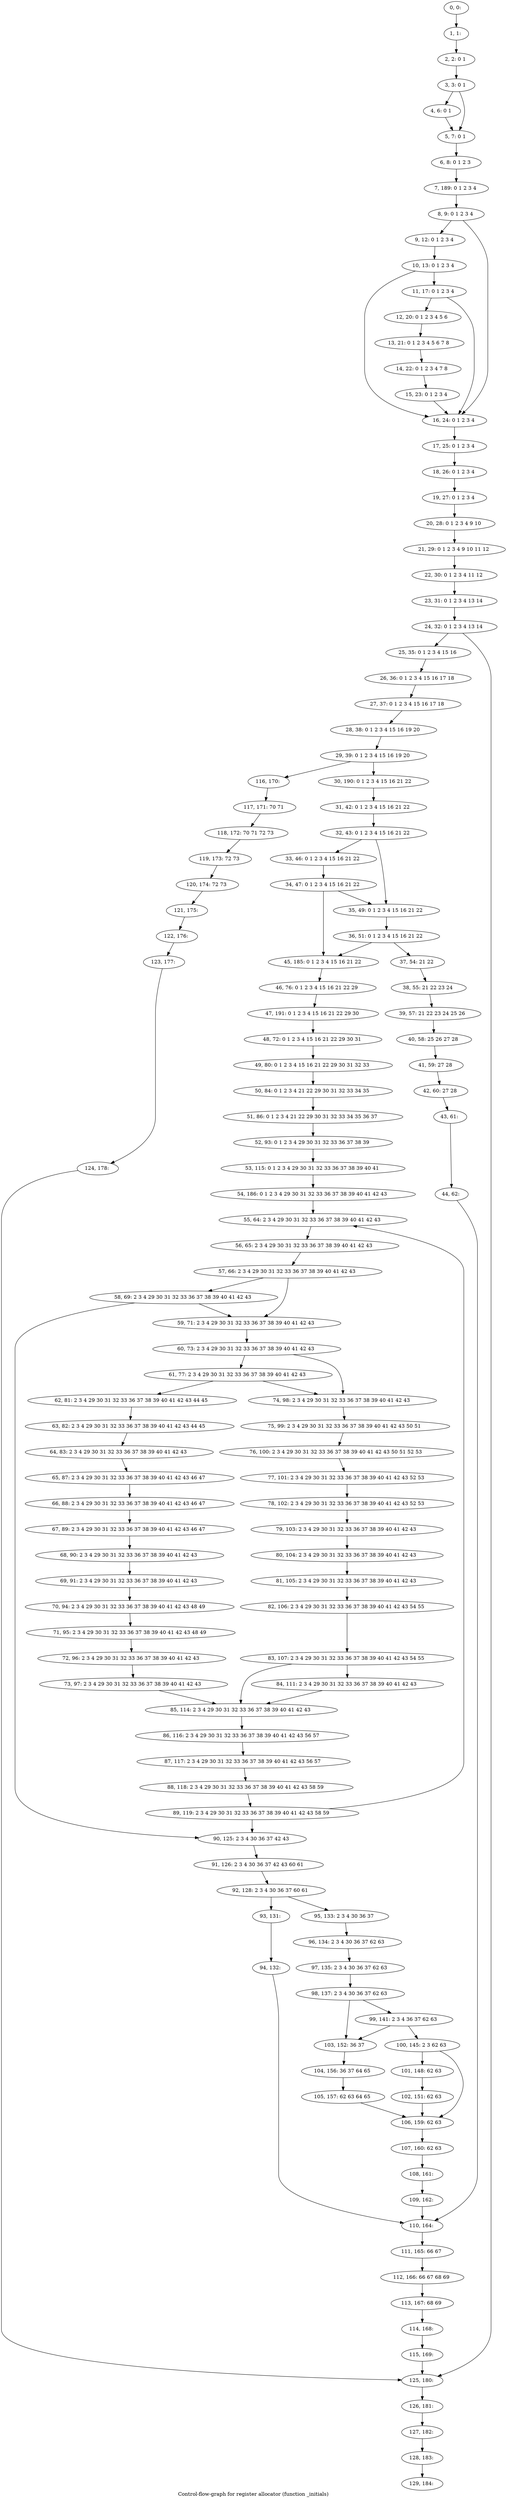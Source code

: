 digraph G {
graph [label="Control-flow-graph for register allocator (function _initials)"]
0[label="0, 0: "];
1[label="1, 1: "];
2[label="2, 2: 0 1 "];
3[label="3, 3: 0 1 "];
4[label="4, 6: 0 1 "];
5[label="5, 7: 0 1 "];
6[label="6, 8: 0 1 2 3 "];
7[label="7, 189: 0 1 2 3 4 "];
8[label="8, 9: 0 1 2 3 4 "];
9[label="9, 12: 0 1 2 3 4 "];
10[label="10, 13: 0 1 2 3 4 "];
11[label="11, 17: 0 1 2 3 4 "];
12[label="12, 20: 0 1 2 3 4 5 6 "];
13[label="13, 21: 0 1 2 3 4 5 6 7 8 "];
14[label="14, 22: 0 1 2 3 4 7 8 "];
15[label="15, 23: 0 1 2 3 4 "];
16[label="16, 24: 0 1 2 3 4 "];
17[label="17, 25: 0 1 2 3 4 "];
18[label="18, 26: 0 1 2 3 4 "];
19[label="19, 27: 0 1 2 3 4 "];
20[label="20, 28: 0 1 2 3 4 9 10 "];
21[label="21, 29: 0 1 2 3 4 9 10 11 12 "];
22[label="22, 30: 0 1 2 3 4 11 12 "];
23[label="23, 31: 0 1 2 3 4 13 14 "];
24[label="24, 32: 0 1 2 3 4 13 14 "];
25[label="25, 35: 0 1 2 3 4 15 16 "];
26[label="26, 36: 0 1 2 3 4 15 16 17 18 "];
27[label="27, 37: 0 1 2 3 4 15 16 17 18 "];
28[label="28, 38: 0 1 2 3 4 15 16 19 20 "];
29[label="29, 39: 0 1 2 3 4 15 16 19 20 "];
30[label="30, 190: 0 1 2 3 4 15 16 21 22 "];
31[label="31, 42: 0 1 2 3 4 15 16 21 22 "];
32[label="32, 43: 0 1 2 3 4 15 16 21 22 "];
33[label="33, 46: 0 1 2 3 4 15 16 21 22 "];
34[label="34, 47: 0 1 2 3 4 15 16 21 22 "];
35[label="35, 49: 0 1 2 3 4 15 16 21 22 "];
36[label="36, 51: 0 1 2 3 4 15 16 21 22 "];
37[label="37, 54: 21 22 "];
38[label="38, 55: 21 22 23 24 "];
39[label="39, 57: 21 22 23 24 25 26 "];
40[label="40, 58: 25 26 27 28 "];
41[label="41, 59: 27 28 "];
42[label="42, 60: 27 28 "];
43[label="43, 61: "];
44[label="44, 62: "];
45[label="45, 185: 0 1 2 3 4 15 16 21 22 "];
46[label="46, 76: 0 1 2 3 4 15 16 21 22 29 "];
47[label="47, 191: 0 1 2 3 4 15 16 21 22 29 30 "];
48[label="48, 72: 0 1 2 3 4 15 16 21 22 29 30 31 "];
49[label="49, 80: 0 1 2 3 4 15 16 21 22 29 30 31 32 33 "];
50[label="50, 84: 0 1 2 3 4 21 22 29 30 31 32 33 34 35 "];
51[label="51, 86: 0 1 2 3 4 21 22 29 30 31 32 33 34 35 36 37 "];
52[label="52, 93: 0 1 2 3 4 29 30 31 32 33 36 37 38 39 "];
53[label="53, 115: 0 1 2 3 4 29 30 31 32 33 36 37 38 39 40 41 "];
54[label="54, 186: 0 1 2 3 4 29 30 31 32 33 36 37 38 39 40 41 42 43 "];
55[label="55, 64: 2 3 4 29 30 31 32 33 36 37 38 39 40 41 42 43 "];
56[label="56, 65: 2 3 4 29 30 31 32 33 36 37 38 39 40 41 42 43 "];
57[label="57, 66: 2 3 4 29 30 31 32 33 36 37 38 39 40 41 42 43 "];
58[label="58, 69: 2 3 4 29 30 31 32 33 36 37 38 39 40 41 42 43 "];
59[label="59, 71: 2 3 4 29 30 31 32 33 36 37 38 39 40 41 42 43 "];
60[label="60, 73: 2 3 4 29 30 31 32 33 36 37 38 39 40 41 42 43 "];
61[label="61, 77: 2 3 4 29 30 31 32 33 36 37 38 39 40 41 42 43 "];
62[label="62, 81: 2 3 4 29 30 31 32 33 36 37 38 39 40 41 42 43 44 45 "];
63[label="63, 82: 2 3 4 29 30 31 32 33 36 37 38 39 40 41 42 43 44 45 "];
64[label="64, 83: 2 3 4 29 30 31 32 33 36 37 38 39 40 41 42 43 "];
65[label="65, 87: 2 3 4 29 30 31 32 33 36 37 38 39 40 41 42 43 46 47 "];
66[label="66, 88: 2 3 4 29 30 31 32 33 36 37 38 39 40 41 42 43 46 47 "];
67[label="67, 89: 2 3 4 29 30 31 32 33 36 37 38 39 40 41 42 43 46 47 "];
68[label="68, 90: 2 3 4 29 30 31 32 33 36 37 38 39 40 41 42 43 "];
69[label="69, 91: 2 3 4 29 30 31 32 33 36 37 38 39 40 41 42 43 "];
70[label="70, 94: 2 3 4 29 30 31 32 33 36 37 38 39 40 41 42 43 48 49 "];
71[label="71, 95: 2 3 4 29 30 31 32 33 36 37 38 39 40 41 42 43 48 49 "];
72[label="72, 96: 2 3 4 29 30 31 32 33 36 37 38 39 40 41 42 43 "];
73[label="73, 97: 2 3 4 29 30 31 32 33 36 37 38 39 40 41 42 43 "];
74[label="74, 98: 2 3 4 29 30 31 32 33 36 37 38 39 40 41 42 43 "];
75[label="75, 99: 2 3 4 29 30 31 32 33 36 37 38 39 40 41 42 43 50 51 "];
76[label="76, 100: 2 3 4 29 30 31 32 33 36 37 38 39 40 41 42 43 50 51 52 53 "];
77[label="77, 101: 2 3 4 29 30 31 32 33 36 37 38 39 40 41 42 43 52 53 "];
78[label="78, 102: 2 3 4 29 30 31 32 33 36 37 38 39 40 41 42 43 52 53 "];
79[label="79, 103: 2 3 4 29 30 31 32 33 36 37 38 39 40 41 42 43 "];
80[label="80, 104: 2 3 4 29 30 31 32 33 36 37 38 39 40 41 42 43 "];
81[label="81, 105: 2 3 4 29 30 31 32 33 36 37 38 39 40 41 42 43 "];
82[label="82, 106: 2 3 4 29 30 31 32 33 36 37 38 39 40 41 42 43 54 55 "];
83[label="83, 107: 2 3 4 29 30 31 32 33 36 37 38 39 40 41 42 43 54 55 "];
84[label="84, 111: 2 3 4 29 30 31 32 33 36 37 38 39 40 41 42 43 "];
85[label="85, 114: 2 3 4 29 30 31 32 33 36 37 38 39 40 41 42 43 "];
86[label="86, 116: 2 3 4 29 30 31 32 33 36 37 38 39 40 41 42 43 56 57 "];
87[label="87, 117: 2 3 4 29 30 31 32 33 36 37 38 39 40 41 42 43 56 57 "];
88[label="88, 118: 2 3 4 29 30 31 32 33 36 37 38 39 40 41 42 43 58 59 "];
89[label="89, 119: 2 3 4 29 30 31 32 33 36 37 38 39 40 41 42 43 58 59 "];
90[label="90, 125: 2 3 4 30 36 37 42 43 "];
91[label="91, 126: 2 3 4 30 36 37 42 43 60 61 "];
92[label="92, 128: 2 3 4 30 36 37 60 61 "];
93[label="93, 131: "];
94[label="94, 132: "];
95[label="95, 133: 2 3 4 30 36 37 "];
96[label="96, 134: 2 3 4 30 36 37 62 63 "];
97[label="97, 135: 2 3 4 30 36 37 62 63 "];
98[label="98, 137: 2 3 4 30 36 37 62 63 "];
99[label="99, 141: 2 3 4 36 37 62 63 "];
100[label="100, 145: 2 3 62 63 "];
101[label="101, 148: 62 63 "];
102[label="102, 151: 62 63 "];
103[label="103, 152: 36 37 "];
104[label="104, 156: 36 37 64 65 "];
105[label="105, 157: 62 63 64 65 "];
106[label="106, 159: 62 63 "];
107[label="107, 160: 62 63 "];
108[label="108, 161: "];
109[label="109, 162: "];
110[label="110, 164: "];
111[label="111, 165: 66 67 "];
112[label="112, 166: 66 67 68 69 "];
113[label="113, 167: 68 69 "];
114[label="114, 168: "];
115[label="115, 169: "];
116[label="116, 170: "];
117[label="117, 171: 70 71 "];
118[label="118, 172: 70 71 72 73 "];
119[label="119, 173: 72 73 "];
120[label="120, 174: 72 73 "];
121[label="121, 175: "];
122[label="122, 176: "];
123[label="123, 177: "];
124[label="124, 178: "];
125[label="125, 180: "];
126[label="126, 181: "];
127[label="127, 182: "];
128[label="128, 183: "];
129[label="129, 184: "];
0->1 ;
1->2 ;
2->3 ;
3->4 ;
3->5 ;
4->5 ;
5->6 ;
6->7 ;
7->8 ;
8->9 ;
8->16 ;
9->10 ;
10->11 ;
10->16 ;
11->12 ;
11->16 ;
12->13 ;
13->14 ;
14->15 ;
15->16 ;
16->17 ;
17->18 ;
18->19 ;
19->20 ;
20->21 ;
21->22 ;
22->23 ;
23->24 ;
24->25 ;
24->125 ;
25->26 ;
26->27 ;
27->28 ;
28->29 ;
29->30 ;
29->116 ;
30->31 ;
31->32 ;
32->33 ;
32->35 ;
33->34 ;
34->35 ;
34->45 ;
35->36 ;
36->37 ;
36->45 ;
37->38 ;
38->39 ;
39->40 ;
40->41 ;
41->42 ;
42->43 ;
43->44 ;
44->110 ;
45->46 ;
46->47 ;
47->48 ;
48->49 ;
49->50 ;
50->51 ;
51->52 ;
52->53 ;
53->54 ;
54->55 ;
55->56 ;
56->57 ;
57->58 ;
57->59 ;
58->59 ;
58->90 ;
59->60 ;
60->61 ;
60->74 ;
61->62 ;
61->74 ;
62->63 ;
63->64 ;
64->65 ;
65->66 ;
66->67 ;
67->68 ;
68->69 ;
69->70 ;
70->71 ;
71->72 ;
72->73 ;
73->85 ;
74->75 ;
75->76 ;
76->77 ;
77->78 ;
78->79 ;
79->80 ;
80->81 ;
81->82 ;
82->83 ;
83->84 ;
83->85 ;
84->85 ;
85->86 ;
86->87 ;
87->88 ;
88->89 ;
89->90 ;
89->55 ;
90->91 ;
91->92 ;
92->93 ;
92->95 ;
93->94 ;
94->110 ;
95->96 ;
96->97 ;
97->98 ;
98->99 ;
98->103 ;
99->100 ;
99->103 ;
100->101 ;
100->106 ;
101->102 ;
102->106 ;
103->104 ;
104->105 ;
105->106 ;
106->107 ;
107->108 ;
108->109 ;
109->110 ;
110->111 ;
111->112 ;
112->113 ;
113->114 ;
114->115 ;
115->125 ;
116->117 ;
117->118 ;
118->119 ;
119->120 ;
120->121 ;
121->122 ;
122->123 ;
123->124 ;
124->125 ;
125->126 ;
126->127 ;
127->128 ;
128->129 ;
}

